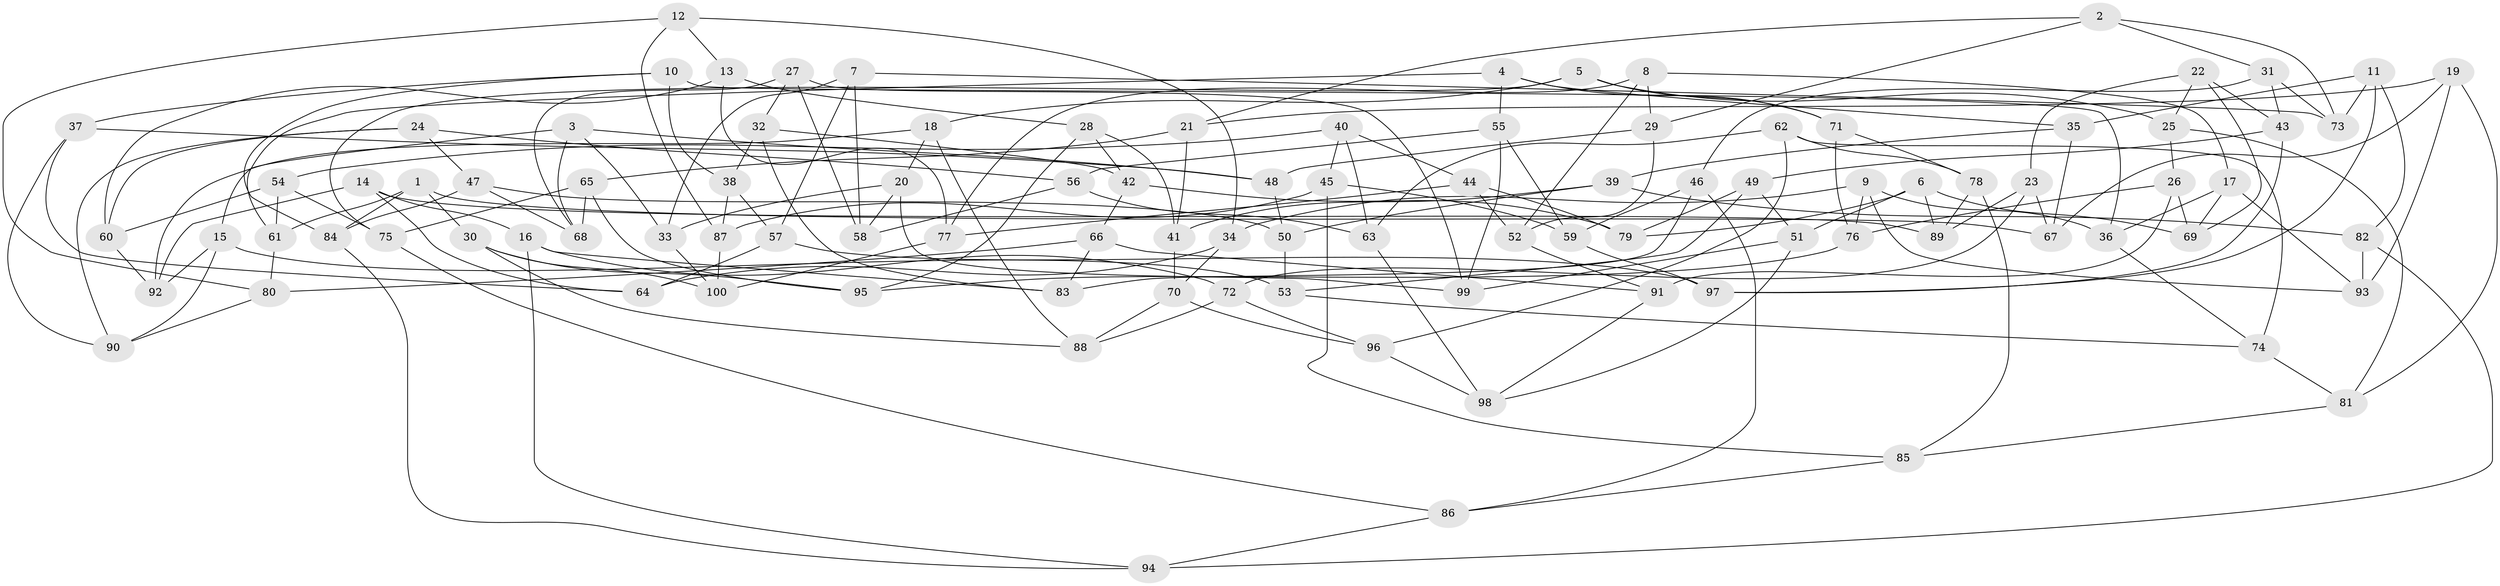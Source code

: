 // Generated by graph-tools (version 1.1) at 2025/11/02/21/25 10:11:16]
// undirected, 100 vertices, 200 edges
graph export_dot {
graph [start="1"]
  node [color=gray90,style=filled];
  1;
  2;
  3;
  4;
  5;
  6;
  7;
  8;
  9;
  10;
  11;
  12;
  13;
  14;
  15;
  16;
  17;
  18;
  19;
  20;
  21;
  22;
  23;
  24;
  25;
  26;
  27;
  28;
  29;
  30;
  31;
  32;
  33;
  34;
  35;
  36;
  37;
  38;
  39;
  40;
  41;
  42;
  43;
  44;
  45;
  46;
  47;
  48;
  49;
  50;
  51;
  52;
  53;
  54;
  55;
  56;
  57;
  58;
  59;
  60;
  61;
  62;
  63;
  64;
  65;
  66;
  67;
  68;
  69;
  70;
  71;
  72;
  73;
  74;
  75;
  76;
  77;
  78;
  79;
  80;
  81;
  82;
  83;
  84;
  85;
  86;
  87;
  88;
  89;
  90;
  91;
  92;
  93;
  94;
  95;
  96;
  97;
  98;
  99;
  100;
  1 -- 67;
  1 -- 61;
  1 -- 84;
  1 -- 30;
  2 -- 29;
  2 -- 21;
  2 -- 73;
  2 -- 31;
  3 -- 48;
  3 -- 15;
  3 -- 68;
  3 -- 33;
  4 -- 61;
  4 -- 71;
  4 -- 35;
  4 -- 55;
  5 -- 75;
  5 -- 71;
  5 -- 25;
  5 -- 18;
  6 -- 89;
  6 -- 69;
  6 -- 79;
  6 -- 51;
  7 -- 73;
  7 -- 57;
  7 -- 33;
  7 -- 58;
  8 -- 52;
  8 -- 29;
  8 -- 77;
  8 -- 17;
  9 -- 36;
  9 -- 76;
  9 -- 93;
  9 -- 34;
  10 -- 38;
  10 -- 36;
  10 -- 37;
  10 -- 84;
  11 -- 35;
  11 -- 82;
  11 -- 73;
  11 -- 97;
  12 -- 34;
  12 -- 13;
  12 -- 87;
  12 -- 80;
  13 -- 28;
  13 -- 60;
  13 -- 77;
  14 -- 89;
  14 -- 92;
  14 -- 16;
  14 -- 64;
  15 -- 90;
  15 -- 92;
  15 -- 53;
  16 -- 72;
  16 -- 83;
  16 -- 94;
  17 -- 36;
  17 -- 93;
  17 -- 69;
  18 -- 88;
  18 -- 92;
  18 -- 20;
  19 -- 21;
  19 -- 81;
  19 -- 93;
  19 -- 67;
  20 -- 33;
  20 -- 99;
  20 -- 58;
  21 -- 65;
  21 -- 41;
  22 -- 25;
  22 -- 23;
  22 -- 69;
  22 -- 43;
  23 -- 72;
  23 -- 67;
  23 -- 89;
  24 -- 56;
  24 -- 60;
  24 -- 90;
  24 -- 47;
  25 -- 81;
  25 -- 26;
  26 -- 69;
  26 -- 91;
  26 -- 76;
  27 -- 68;
  27 -- 99;
  27 -- 32;
  27 -- 58;
  28 -- 41;
  28 -- 42;
  28 -- 95;
  29 -- 48;
  29 -- 52;
  30 -- 100;
  30 -- 95;
  30 -- 88;
  31 -- 46;
  31 -- 43;
  31 -- 73;
  32 -- 38;
  32 -- 83;
  32 -- 42;
  33 -- 100;
  34 -- 64;
  34 -- 70;
  35 -- 39;
  35 -- 67;
  36 -- 74;
  37 -- 90;
  37 -- 64;
  37 -- 48;
  38 -- 87;
  38 -- 57;
  39 -- 41;
  39 -- 50;
  39 -- 82;
  40 -- 63;
  40 -- 54;
  40 -- 44;
  40 -- 45;
  41 -- 70;
  42 -- 66;
  42 -- 79;
  43 -- 97;
  43 -- 49;
  44 -- 79;
  44 -- 77;
  44 -- 52;
  45 -- 59;
  45 -- 85;
  45 -- 87;
  46 -- 59;
  46 -- 86;
  46 -- 83;
  47 -- 68;
  47 -- 84;
  47 -- 50;
  48 -- 50;
  49 -- 53;
  49 -- 79;
  49 -- 51;
  50 -- 53;
  51 -- 99;
  51 -- 98;
  52 -- 91;
  53 -- 74;
  54 -- 61;
  54 -- 60;
  54 -- 75;
  55 -- 59;
  55 -- 99;
  55 -- 56;
  56 -- 63;
  56 -- 58;
  57 -- 64;
  57 -- 97;
  59 -- 97;
  60 -- 92;
  61 -- 80;
  62 -- 96;
  62 -- 78;
  62 -- 63;
  62 -- 74;
  63 -- 98;
  65 -- 75;
  65 -- 95;
  65 -- 68;
  66 -- 83;
  66 -- 80;
  66 -- 91;
  70 -- 96;
  70 -- 88;
  71 -- 76;
  71 -- 78;
  72 -- 88;
  72 -- 96;
  74 -- 81;
  75 -- 86;
  76 -- 95;
  77 -- 100;
  78 -- 85;
  78 -- 89;
  80 -- 90;
  81 -- 85;
  82 -- 94;
  82 -- 93;
  84 -- 94;
  85 -- 86;
  86 -- 94;
  87 -- 100;
  91 -- 98;
  96 -- 98;
}
